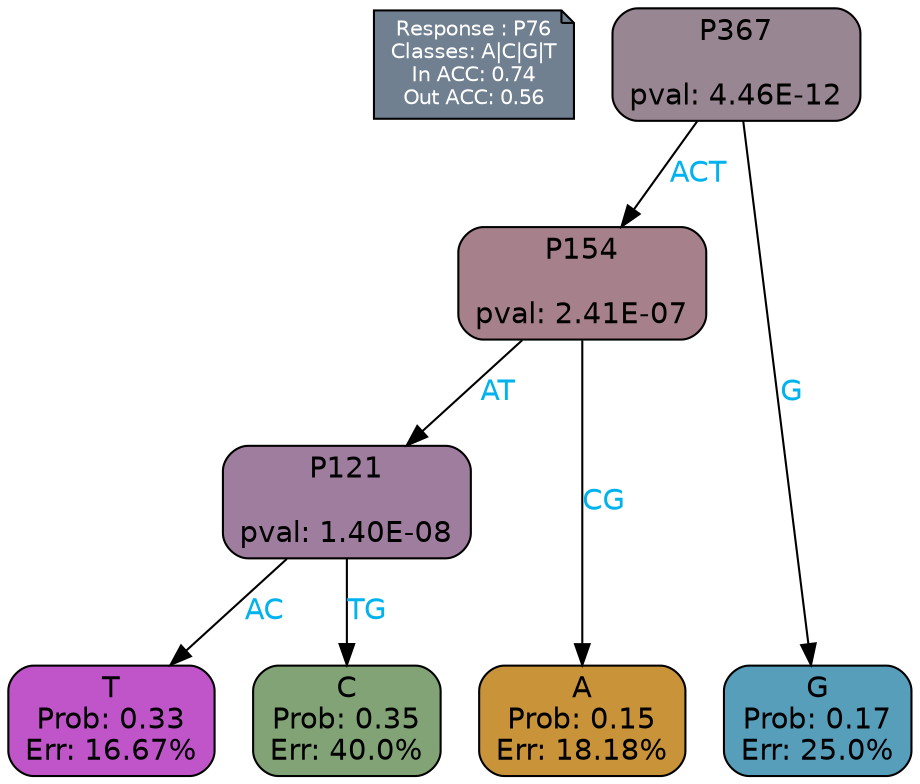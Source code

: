 digraph Tree {
node [shape=box, style="filled, rounded", color="black", fontname=helvetica] ;
graph [ranksep=equally, splines=polylines, bgcolor=transparent, dpi=600] ;
edge [fontname=helvetica] ;
LEGEND [label="Response : P76
Classes: A|C|G|T
In ACC: 0.74
Out ACC: 0.56
",shape=note,align=left,style=filled,fillcolor="slategray",fontcolor="white",fontsize=10];1 [label="P367

pval: 4.46E-12", fillcolor="#998693"] ;
2 [label="P154

pval: 2.41E-07", fillcolor="#a6818c"] ;
3 [label="P121

pval: 1.40E-08", fillcolor="#9f7d9e"] ;
4 [label="T
Prob: 0.33
Err: 16.67%", fillcolor="#bf55c8"] ;
5 [label="C
Prob: 0.35
Err: 40.0%", fillcolor="#81a376"] ;
6 [label="A
Prob: 0.15
Err: 18.18%", fillcolor="#c89339"] ;
7 [label="G
Prob: 0.17
Err: 25.0%", fillcolor="#569eba"] ;
1 -> 2 [label="ACT",fontcolor=deepskyblue2] ;
1 -> 7 [label="G",fontcolor=deepskyblue2] ;
2 -> 3 [label="AT",fontcolor=deepskyblue2] ;
2 -> 6 [label="CG",fontcolor=deepskyblue2] ;
3 -> 4 [label="AC",fontcolor=deepskyblue2] ;
3 -> 5 [label="TG",fontcolor=deepskyblue2] ;
{rank = same; 4;5;6;7;}{rank = same; LEGEND;1;}}